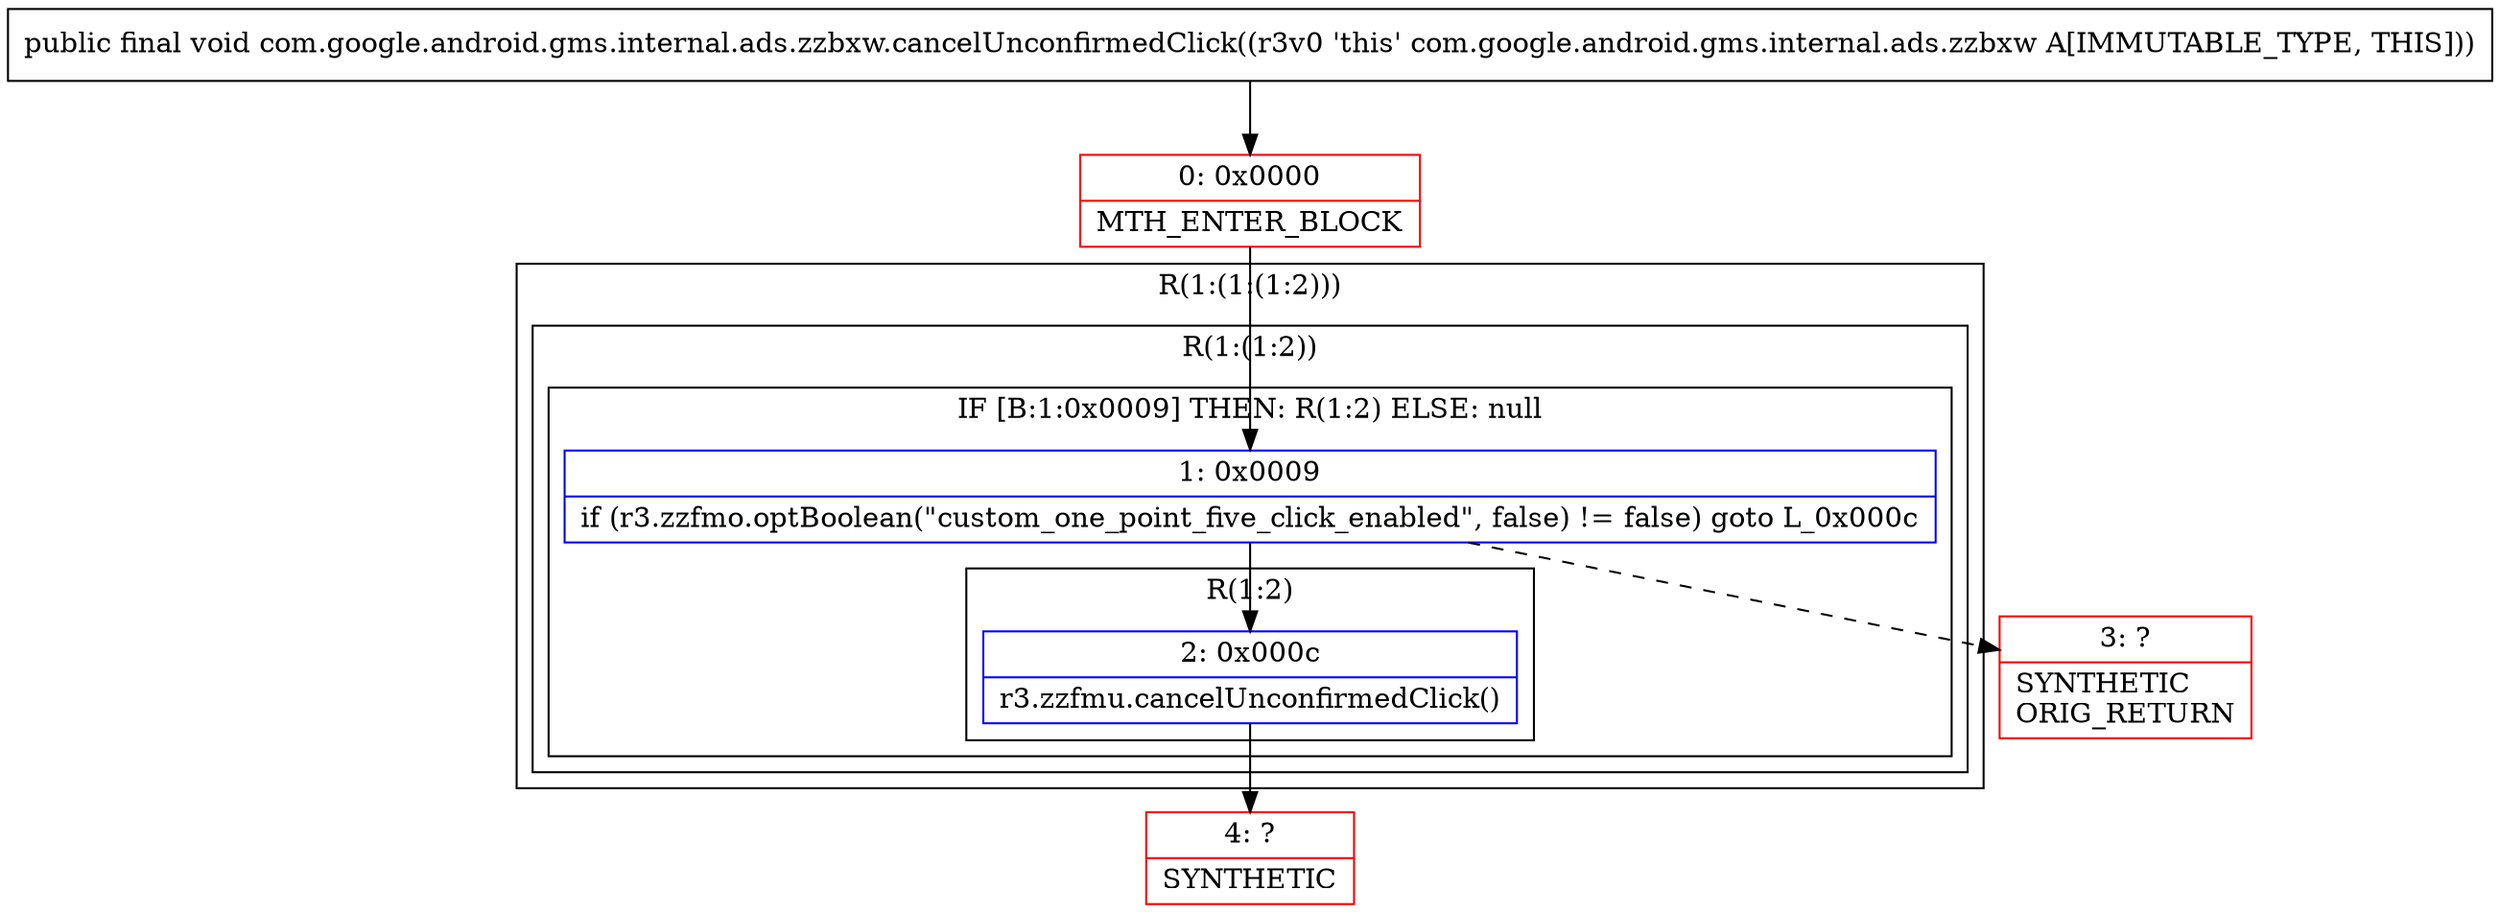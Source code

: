 digraph "CFG forcom.google.android.gms.internal.ads.zzbxw.cancelUnconfirmedClick()V" {
subgraph cluster_Region_1104124475 {
label = "R(1:(1:(1:2)))";
node [shape=record,color=blue];
subgraph cluster_Region_521593199 {
label = "R(1:(1:2))";
node [shape=record,color=blue];
subgraph cluster_IfRegion_858506826 {
label = "IF [B:1:0x0009] THEN: R(1:2) ELSE: null";
node [shape=record,color=blue];
Node_1 [shape=record,label="{1\:\ 0x0009|if (r3.zzfmo.optBoolean(\"custom_one_point_five_click_enabled\", false) != false) goto L_0x000c\l}"];
subgraph cluster_Region_934206906 {
label = "R(1:2)";
node [shape=record,color=blue];
Node_2 [shape=record,label="{2\:\ 0x000c|r3.zzfmu.cancelUnconfirmedClick()\l}"];
}
}
}
}
Node_0 [shape=record,color=red,label="{0\:\ 0x0000|MTH_ENTER_BLOCK\l}"];
Node_3 [shape=record,color=red,label="{3\:\ ?|SYNTHETIC\lORIG_RETURN\l}"];
Node_4 [shape=record,color=red,label="{4\:\ ?|SYNTHETIC\l}"];
MethodNode[shape=record,label="{public final void com.google.android.gms.internal.ads.zzbxw.cancelUnconfirmedClick((r3v0 'this' com.google.android.gms.internal.ads.zzbxw A[IMMUTABLE_TYPE, THIS])) }"];
MethodNode -> Node_0;
Node_1 -> Node_2;
Node_1 -> Node_3[style=dashed];
Node_2 -> Node_4;
Node_0 -> Node_1;
}


